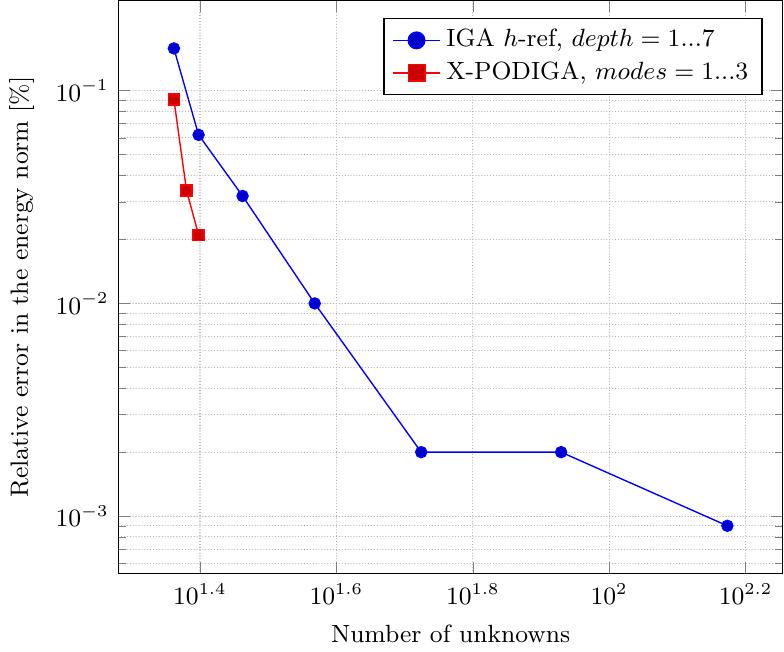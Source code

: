 \documentclass{standalone}
\usepackage{pgfplots}
\usepackage{filecontents}
\usepackage{tikz}
\usetikzlibrary{calc,fit,spy}

\begin{filecontents*}{IGA_data.csv}
dofs,relError
23,0.158
25,0.062
29,0.032
37,0.01
53,0.002
85,0.002
149,9.012e-04

\end{filecontents*}

\begin{filecontents*}{XPODIGA1_data.csv}
dofs,relError
23,0.091
24,0.034
25,0.021

\end{filecontents*}


\begin{document}
\begin{tikzpicture} [spy using outlines= {circle, magnification=2, size=3.0cm, connect spies}]

  \begin{loglogaxis}[
        scale only axis, % The height and width argument only apply to the actual axis
        %xmin=1.0, xmax=1.0e+5,
        %ymin=1e-3, ymax=1.0e2,
        xlabel={Number of unknowns},
        ylabel={Relative error in the energy norm $[\%]$ },
        legend pos=north east,
        font=\small,
        mark size=2,
        line width = 0.5,
	      legend style={font=\small, mark size=3},
        legend cell align=left,
        %cycle list name=myCycleListColor,
    	grid = both,
   	    grid style={ dash pattern = on 0.05 off 1,
    		line cap = round, draw=gray!60 }
      ]
		%2 levels of refinement		

\addplot table [x=dofs, y=relError, col sep=comma] {IGA_data.csv};
   \addlegendentry{IGA $h$-ref, $depth= 1...7$};
	
\addplot table [x=dofs, y=relError, col sep=comma] {XPODIGA1_data.csv};
   \addlegendentry{X-PODIGA, $modes= 1...3$};


%\spy on (0.9,3.25) in node at (-3,0);

\end{loglogaxis}

\end{tikzpicture}
\end{document}


